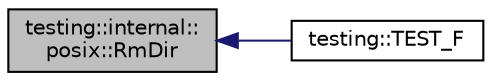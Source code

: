 digraph "testing::internal::posix::RmDir"
{
  edge [fontname="Helvetica",fontsize="10",labelfontname="Helvetica",labelfontsize="10"];
  node [fontname="Helvetica",fontsize="10",shape=record];
  rankdir="LR";
  Node405 [label="testing::internal::\lposix::RmDir",height=0.2,width=0.4,color="black", fillcolor="grey75", style="filled", fontcolor="black"];
  Node405 -> Node406 [dir="back",color="midnightblue",fontsize="10",style="solid",fontname="Helvetica"];
  Node406 [label="testing::TEST_F",height=0.2,width=0.4,color="black", fillcolor="white", style="filled",URL="$d0/d75/namespacetesting.html#ad7513c23ff21a4d2761cadfd2afe87e1"];
}
